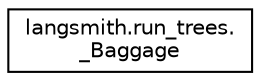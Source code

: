 digraph "Graphical Class Hierarchy"
{
 // LATEX_PDF_SIZE
  edge [fontname="Helvetica",fontsize="10",labelfontname="Helvetica",labelfontsize="10"];
  node [fontname="Helvetica",fontsize="10",shape=record];
  rankdir="LR";
  Node0 [label="langsmith.run_trees.\l_Baggage",height=0.2,width=0.4,color="black", fillcolor="white", style="filled",URL="$classlangsmith_1_1run__trees_1_1__Baggage.html",tooltip=" "];
}
